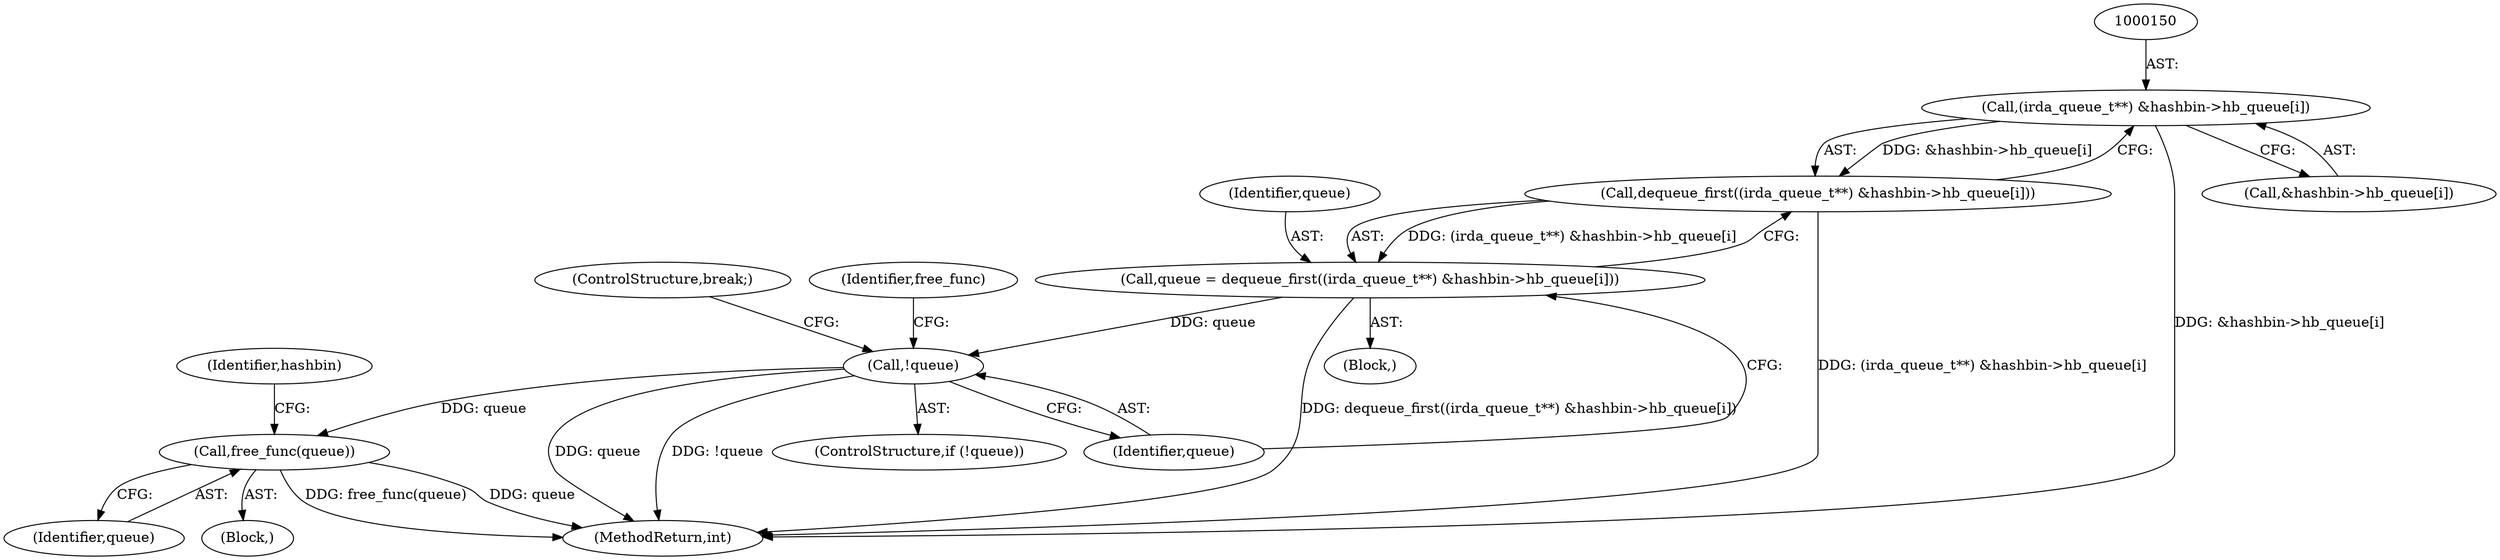 digraph "0_linux_4c03b862b12f980456f9de92db6d508a4999b788@array" {
"1000149" [label="(Call,(irda_queue_t**) &hashbin->hb_queue[i])"];
"1000148" [label="(Call,dequeue_first((irda_queue_t**) &hashbin->hb_queue[i]))"];
"1000146" [label="(Call,queue = dequeue_first((irda_queue_t**) &hashbin->hb_queue[i]))"];
"1000158" [label="(Call,!queue)"];
"1000176" [label="(Call,free_func(queue))"];
"1000148" [label="(Call,dequeue_first((irda_queue_t**) &hashbin->hb_queue[i]))"];
"1000181" [label="(Identifier,hashbin)"];
"1000177" [label="(Identifier,queue)"];
"1000216" [label="(MethodReturn,int)"];
"1000146" [label="(Call,queue = dequeue_first((irda_queue_t**) &hashbin->hb_queue[i]))"];
"1000160" [label="(ControlStructure,break;)"];
"1000157" [label="(ControlStructure,if (!queue))"];
"1000147" [label="(Identifier,queue)"];
"1000176" [label="(Call,free_func(queue))"];
"1000163" [label="(Block,)"];
"1000162" [label="(Identifier,free_func)"];
"1000158" [label="(Call,!queue)"];
"1000159" [label="(Identifier,queue)"];
"1000149" [label="(Call,(irda_queue_t**) &hashbin->hb_queue[i])"];
"1000151" [label="(Call,&hashbin->hb_queue[i])"];
"1000145" [label="(Block,)"];
"1000149" -> "1000148"  [label="AST: "];
"1000149" -> "1000151"  [label="CFG: "];
"1000150" -> "1000149"  [label="AST: "];
"1000151" -> "1000149"  [label="AST: "];
"1000148" -> "1000149"  [label="CFG: "];
"1000149" -> "1000216"  [label="DDG: &hashbin->hb_queue[i]"];
"1000149" -> "1000148"  [label="DDG: &hashbin->hb_queue[i]"];
"1000148" -> "1000146"  [label="AST: "];
"1000146" -> "1000148"  [label="CFG: "];
"1000148" -> "1000216"  [label="DDG: (irda_queue_t**) &hashbin->hb_queue[i]"];
"1000148" -> "1000146"  [label="DDG: (irda_queue_t**) &hashbin->hb_queue[i]"];
"1000146" -> "1000145"  [label="AST: "];
"1000147" -> "1000146"  [label="AST: "];
"1000159" -> "1000146"  [label="CFG: "];
"1000146" -> "1000216"  [label="DDG: dequeue_first((irda_queue_t**) &hashbin->hb_queue[i])"];
"1000146" -> "1000158"  [label="DDG: queue"];
"1000158" -> "1000157"  [label="AST: "];
"1000158" -> "1000159"  [label="CFG: "];
"1000159" -> "1000158"  [label="AST: "];
"1000160" -> "1000158"  [label="CFG: "];
"1000162" -> "1000158"  [label="CFG: "];
"1000158" -> "1000216"  [label="DDG: queue"];
"1000158" -> "1000216"  [label="DDG: !queue"];
"1000158" -> "1000176"  [label="DDG: queue"];
"1000176" -> "1000163"  [label="AST: "];
"1000176" -> "1000177"  [label="CFG: "];
"1000177" -> "1000176"  [label="AST: "];
"1000181" -> "1000176"  [label="CFG: "];
"1000176" -> "1000216"  [label="DDG: free_func(queue)"];
"1000176" -> "1000216"  [label="DDG: queue"];
}
